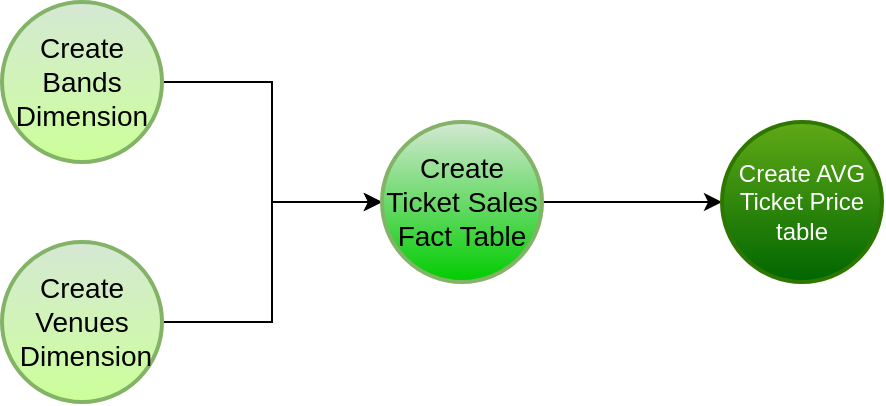 <mxfile version="20.3.0" type="device"><diagram id="3hxdFDd5OE2JLLUF77-S" name="Page-1"><mxGraphModel dx="2046" dy="3222" grid="1" gridSize="10" guides="1" tooltips="1" connect="1" arrows="1" fold="1" page="1" pageScale="1" pageWidth="1100" pageHeight="850" math="0" shadow="0"><root><mxCell id="0"/><mxCell id="1" parent="0"/><mxCell id="yKOEY7Spj5T0I-ZP9YGZ-39" style="edgeStyle=orthogonalEdgeStyle;rounded=0;orthogonalLoop=1;jettySize=auto;html=1;entryX=0;entryY=0.5;entryDx=0;entryDy=0;entryPerimeter=0;fontSize=14;" parent="1" source="yKOEY7Spj5T0I-ZP9YGZ-24" target="yKOEY7Spj5T0I-ZP9YGZ-38" edge="1"><mxGeometry relative="1" as="geometry"/></mxCell><mxCell id="yKOEY7Spj5T0I-ZP9YGZ-24" value="&lt;font style=&quot;font-size: 14px;&quot;&gt;Create Bands Dimension&lt;/font&gt;" style="strokeWidth=2;html=1;shape=mxgraph.flowchart.start_2;whiteSpace=wrap;fontSize=12;fillColor=#d5e8d4;strokeColor=#82b366;gradientColor=#CCFF99;" parent="1" vertex="1"><mxGeometry x="-710" y="-2520" width="80" height="80" as="geometry"/></mxCell><mxCell id="yKOEY7Spj5T0I-ZP9YGZ-41" style="edgeStyle=orthogonalEdgeStyle;rounded=0;orthogonalLoop=1;jettySize=auto;html=1;entryX=0;entryY=0.5;entryDx=0;entryDy=0;entryPerimeter=0;fontSize=14;" parent="1" source="yKOEY7Spj5T0I-ZP9YGZ-26" target="yKOEY7Spj5T0I-ZP9YGZ-38" edge="1"><mxGeometry relative="1" as="geometry"/></mxCell><mxCell id="yKOEY7Spj5T0I-ZP9YGZ-26" value="&lt;font style=&quot;font-size: 14px;&quot;&gt;Create Venues&lt;br&gt;&amp;nbsp;Dimension&lt;/font&gt;" style="strokeWidth=2;html=1;shape=mxgraph.flowchart.start_2;whiteSpace=wrap;fontSize=12;fillColor=#d5e8d4;strokeColor=#82b366;gradientColor=#CCFF99;" parent="1" vertex="1"><mxGeometry x="-710" y="-2400" width="80" height="80" as="geometry"/></mxCell><mxCell id="L9oWLvI_BGgCFRCfaBp4-7" style="edgeStyle=orthogonalEdgeStyle;rounded=0;orthogonalLoop=1;jettySize=auto;html=1;entryX=0;entryY=0.5;entryDx=0;entryDy=0;entryPerimeter=0;strokeColor=#000000;fontSize=12;" edge="1" parent="1" source="yKOEY7Spj5T0I-ZP9YGZ-38" target="yKOEY7Spj5T0I-ZP9YGZ-47"><mxGeometry relative="1" as="geometry"/></mxCell><mxCell id="yKOEY7Spj5T0I-ZP9YGZ-38" value="&lt;span style=&quot;font-size: 14px;&quot;&gt;Create Ticket Sales Fact Table&lt;/span&gt;" style="strokeWidth=2;html=1;shape=mxgraph.flowchart.start_2;whiteSpace=wrap;fontSize=12;fillColor=#d5e8d4;strokeColor=#82b366;gradientColor=#00CC00;" parent="1" vertex="1"><mxGeometry x="-520" y="-2460" width="80" height="80" as="geometry"/></mxCell><mxCell id="yKOEY7Spj5T0I-ZP9YGZ-47" value="&lt;font style=&quot;font-size: 12px;&quot;&gt;Create AVG Ticket Price table&lt;/font&gt;" style="strokeWidth=2;html=1;shape=mxgraph.flowchart.start_2;whiteSpace=wrap;fontSize=12;fillColor=#60a917;fontColor=#ffffff;strokeColor=#2D7600;gradientColor=#006600;" parent="1" vertex="1"><mxGeometry x="-350" y="-2460" width="80" height="80" as="geometry"/></mxCell></root></mxGraphModel></diagram></mxfile>